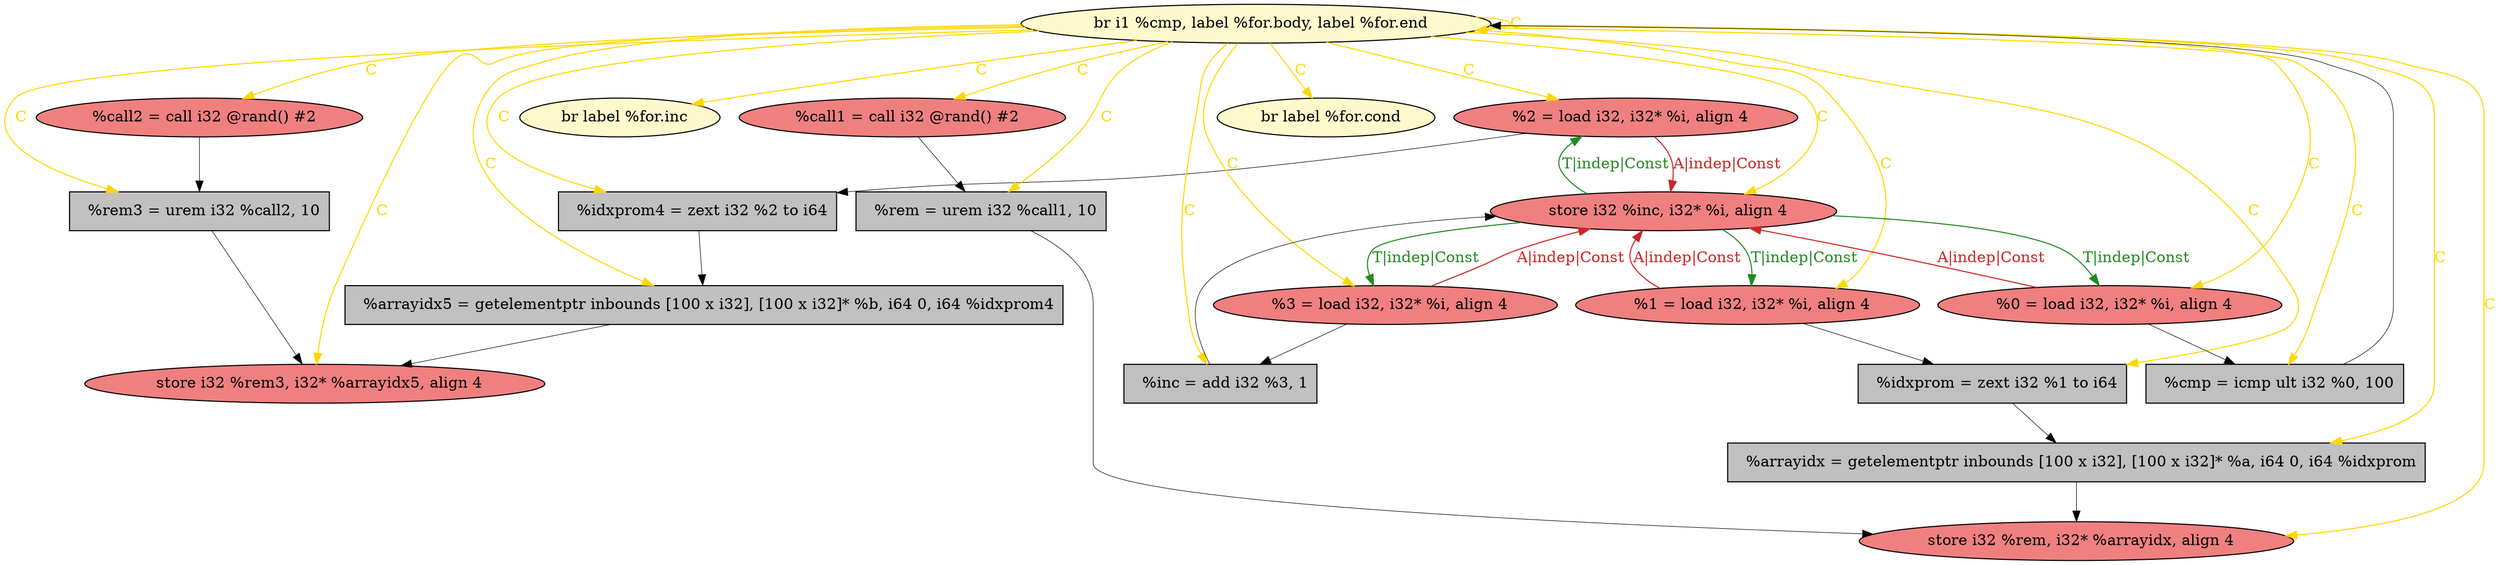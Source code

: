 
digraph G {


node273 [fillcolor=grey,label="  %idxprom4 = zext i32 %2 to i64",shape=rectangle,style=filled ]
node272 [fillcolor=lightcoral,label="  %2 = load i32, i32* %i, align 4",shape=ellipse,style=filled ]
node271 [fillcolor=lightcoral,label="  %call2 = call i32 @rand() #2",shape=ellipse,style=filled ]
node270 [fillcolor=lightcoral,label="  store i32 %rem3, i32* %arrayidx5, align 4",shape=ellipse,style=filled ]
node257 [fillcolor=grey,label="  %arrayidx5 = getelementptr inbounds [100 x i32], [100 x i32]* %b, i64 0, i64 %idxprom4",shape=rectangle,style=filled ]
node259 [fillcolor=lemonchiffon,label="  br i1 %cmp, label %for.body, label %for.end",shape=ellipse,style=filled ]
node254 [fillcolor=lemonchiffon,label="  br label %for.inc",shape=ellipse,style=filled ]
node255 [fillcolor=grey,label="  %rem = urem i32 %call1, 10",shape=rectangle,style=filled ]
node260 [fillcolor=lightcoral,label="  %3 = load i32, i32* %i, align 4",shape=ellipse,style=filled ]
node256 [fillcolor=lightcoral,label="  %1 = load i32, i32* %i, align 4",shape=ellipse,style=filled ]
node264 [fillcolor=lightcoral,label="  %call1 = call i32 @rand() #2",shape=ellipse,style=filled ]
node262 [fillcolor=lemonchiffon,label="  br label %for.cond",shape=ellipse,style=filled ]
node265 [fillcolor=grey,label="  %cmp = icmp ult i32 %0, 100",shape=rectangle,style=filled ]
node267 [fillcolor=lightcoral,label="  store i32 %inc, i32* %i, align 4",shape=ellipse,style=filled ]
node261 [fillcolor=lightcoral,label="  %0 = load i32, i32* %i, align 4",shape=ellipse,style=filled ]
node263 [fillcolor=grey,label="  %inc = add i32 %3, 1",shape=rectangle,style=filled ]
node258 [fillcolor=grey,label="  %idxprom = zext i32 %1 to i64",shape=rectangle,style=filled ]
node266 [fillcolor=grey,label="  %rem3 = urem i32 %call2, 10",shape=rectangle,style=filled ]
node268 [fillcolor=grey,label="  %arrayidx = getelementptr inbounds [100 x i32], [100 x i32]* %a, i64 0, i64 %idxprom",shape=rectangle,style=filled ]
node269 [fillcolor=lightcoral,label="  store i32 %rem, i32* %arrayidx, align 4",shape=ellipse,style=filled ]

node259->node269 [style=solid,color=gold,label="C",penwidth=1.0,fontcolor=gold ]
node259->node267 [style=solid,color=gold,label="C",penwidth=1.0,fontcolor=gold ]
node259->node270 [style=solid,color=gold,label="C",penwidth=1.0,fontcolor=gold ]
node259->node268 [style=solid,color=gold,label="C",penwidth=1.0,fontcolor=gold ]
node263->node267 [style=solid,color=black,label="",penwidth=0.5,fontcolor=black ]
node273->node257 [style=solid,color=black,label="",penwidth=0.5,fontcolor=black ]
node259->node259 [style=solid,color=gold,label="C",penwidth=1.0,fontcolor=gold ]
node267->node272 [style=solid,color=forestgreen,label="T|indep|Const",penwidth=1.0,fontcolor=forestgreen ]
node264->node255 [style=solid,color=black,label="",penwidth=0.5,fontcolor=black ]
node266->node270 [style=solid,color=black,label="",penwidth=0.5,fontcolor=black ]
node259->node262 [style=solid,color=gold,label="C",penwidth=1.0,fontcolor=gold ]
node267->node256 [style=solid,color=forestgreen,label="T|indep|Const",penwidth=1.0,fontcolor=forestgreen ]
node272->node273 [style=solid,color=black,label="",penwidth=0.5,fontcolor=black ]
node259->node258 [style=solid,color=gold,label="C",penwidth=1.0,fontcolor=gold ]
node271->node266 [style=solid,color=black,label="",penwidth=0.5,fontcolor=black ]
node261->node265 [style=solid,color=black,label="",penwidth=0.5,fontcolor=black ]
node259->node271 [style=solid,color=gold,label="C",penwidth=1.0,fontcolor=gold ]
node259->node255 [style=solid,color=gold,label="C",penwidth=1.0,fontcolor=gold ]
node259->node254 [style=solid,color=gold,label="C",penwidth=1.0,fontcolor=gold ]
node258->node268 [style=solid,color=black,label="",penwidth=0.5,fontcolor=black ]
node267->node261 [style=solid,color=forestgreen,label="T|indep|Const",penwidth=1.0,fontcolor=forestgreen ]
node259->node265 [style=solid,color=gold,label="C",penwidth=1.0,fontcolor=gold ]
node265->node259 [style=solid,color=black,label="",penwidth=0.5,fontcolor=black ]
node259->node257 [style=solid,color=gold,label="C",penwidth=1.0,fontcolor=gold ]
node259->node272 [style=solid,color=gold,label="C",penwidth=1.0,fontcolor=gold ]
node257->node270 [style=solid,color=black,label="",penwidth=0.5,fontcolor=black ]
node267->node260 [style=solid,color=forestgreen,label="T|indep|Const",penwidth=1.0,fontcolor=forestgreen ]
node272->node267 [style=solid,color=firebrick3,label="A|indep|Const",penwidth=1.0,fontcolor=firebrick3 ]
node259->node263 [style=solid,color=gold,label="C",penwidth=1.0,fontcolor=gold ]
node268->node269 [style=solid,color=black,label="",penwidth=0.5,fontcolor=black ]
node255->node269 [style=solid,color=black,label="",penwidth=0.5,fontcolor=black ]
node260->node267 [style=solid,color=firebrick3,label="A|indep|Const",penwidth=1.0,fontcolor=firebrick3 ]
node256->node267 [style=solid,color=firebrick3,label="A|indep|Const",penwidth=1.0,fontcolor=firebrick3 ]
node256->node258 [style=solid,color=black,label="",penwidth=0.5,fontcolor=black ]
node261->node267 [style=solid,color=firebrick3,label="A|indep|Const",penwidth=1.0,fontcolor=firebrick3 ]
node259->node256 [style=solid,color=gold,label="C",penwidth=1.0,fontcolor=gold ]
node260->node263 [style=solid,color=black,label="",penwidth=0.5,fontcolor=black ]
node259->node266 [style=solid,color=gold,label="C",penwidth=1.0,fontcolor=gold ]
node259->node260 [style=solid,color=gold,label="C",penwidth=1.0,fontcolor=gold ]
node259->node261 [style=solid,color=gold,label="C",penwidth=1.0,fontcolor=gold ]
node259->node273 [style=solid,color=gold,label="C",penwidth=1.0,fontcolor=gold ]
node259->node264 [style=solid,color=gold,label="C",penwidth=1.0,fontcolor=gold ]


}
